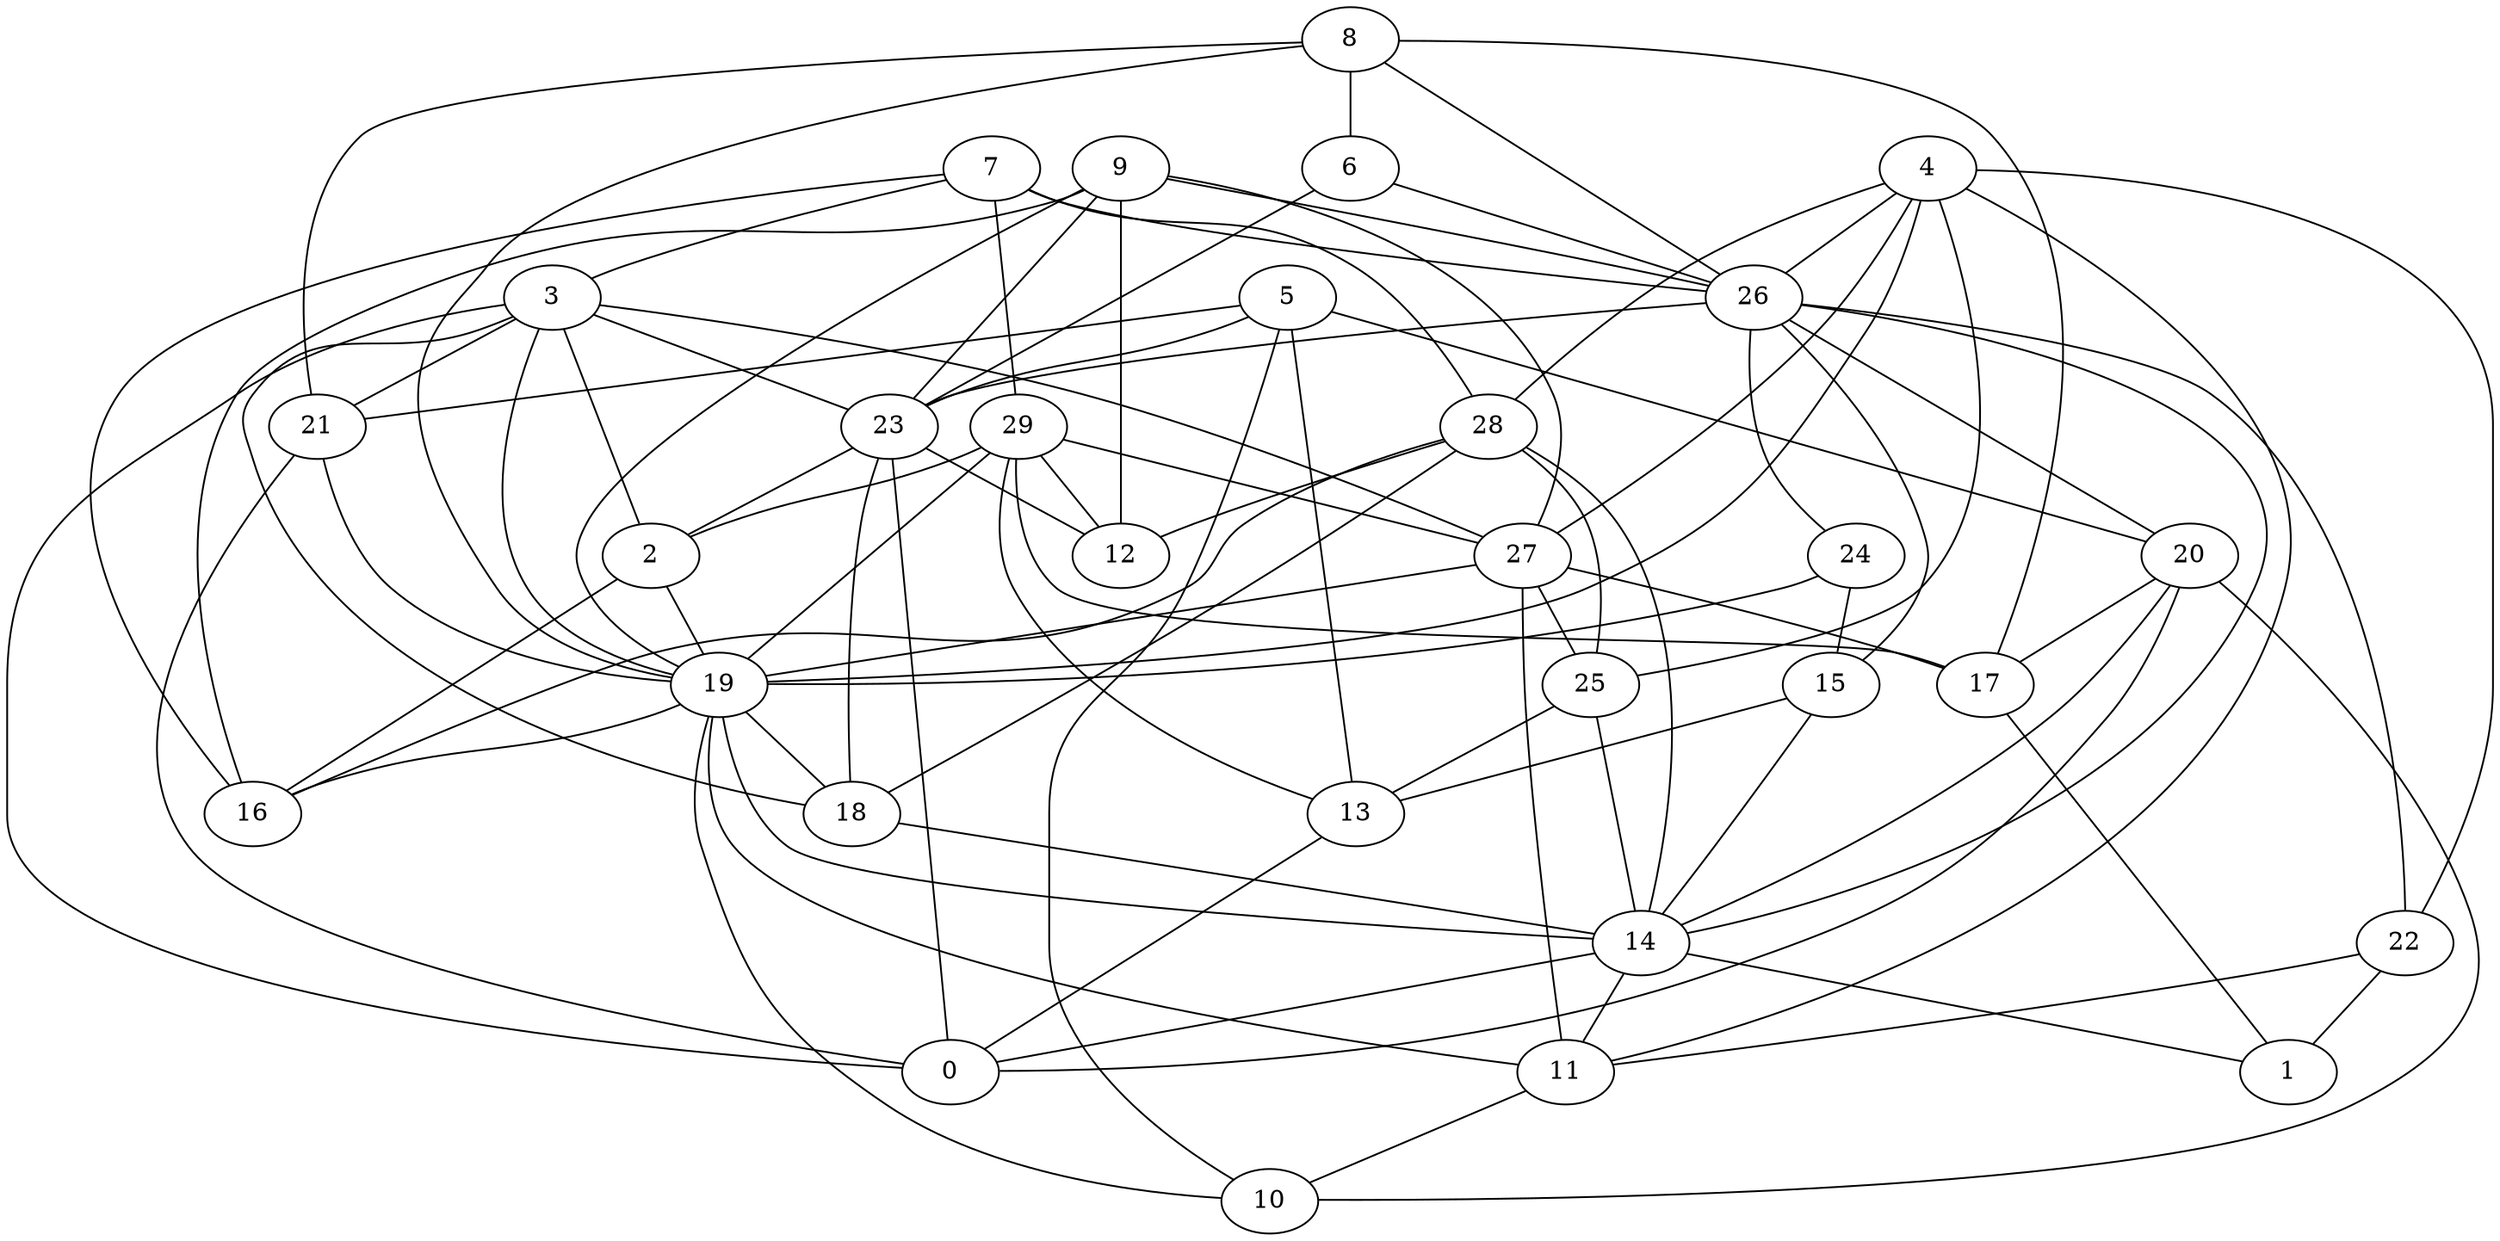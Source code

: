 digraph GG_graph {

subgraph G_graph {
edge [color = black]
"29" -> "13" [dir = none]
"29" -> "19" [dir = none]
"29" -> "2" [dir = none]
"29" -> "12" [dir = none]
"29" -> "17" [dir = none]
"29" -> "27" [dir = none]
"28" -> "18" [dir = none]
"28" -> "25" [dir = none]
"28" -> "14" [dir = none]
"28" -> "12" [dir = none]
"26" -> "23" [dir = none]
"26" -> "22" [dir = none]
"26" -> "15" [dir = none]
"26" -> "14" [dir = none]
"26" -> "20" [dir = none]
"26" -> "24" [dir = none]
"14" -> "11" [dir = none]
"14" -> "1" [dir = none]
"14" -> "0" [dir = none]
"19" -> "11" [dir = none]
"19" -> "10" [dir = none]
"19" -> "16" [dir = none]
"19" -> "18" [dir = none]
"19" -> "14" [dir = none]
"20" -> "0" [dir = none]
"20" -> "10" [dir = none]
"20" -> "17" [dir = none]
"20" -> "14" [dir = none]
"17" -> "1" [dir = none]
"9" -> "23" [dir = none]
"9" -> "12" [dir = none]
"9" -> "26" [dir = none]
"9" -> "27" [dir = none]
"9" -> "16" [dir = none]
"22" -> "11" [dir = none]
"22" -> "1" [dir = none]
"15" -> "13" [dir = none]
"15" -> "14" [dir = none]
"13" -> "0" [dir = none]
"7" -> "26" [dir = none]
"7" -> "29" [dir = none]
"7" -> "16" [dir = none]
"7" -> "3" [dir = none]
"7" -> "28" [dir = none]
"27" -> "25" [dir = none]
"27" -> "11" [dir = none]
"27" -> "17" [dir = none]
"27" -> "19" [dir = none]
"18" -> "14" [dir = none]
"11" -> "10" [dir = none]
"5" -> "20" [dir = none]
"5" -> "23" [dir = none]
"5" -> "10" [dir = none]
"5" -> "21" [dir = none]
"5" -> "13" [dir = none]
"24" -> "15" [dir = none]
"24" -> "19" [dir = none]
"8" -> "21" [dir = none]
"8" -> "17" [dir = none]
"8" -> "19" [dir = none]
"8" -> "26" [dir = none]
"8" -> "6" [dir = none]
"4" -> "28" [dir = none]
"4" -> "27" [dir = none]
"4" -> "19" [dir = none]
"4" -> "26" [dir = none]
"4" -> "11" [dir = none]
"4" -> "25" [dir = none]
"4" -> "22" [dir = none]
"21" -> "19" [dir = none]
"21" -> "0" [dir = none]
"23" -> "12" [dir = none]
"23" -> "2" [dir = none]
"23" -> "18" [dir = none]
"6" -> "23" [dir = none]
"6" -> "26" [dir = none]
"3" -> "0" [dir = none]
"3" -> "23" [dir = none]
"3" -> "19" [dir = none]
"3" -> "2" [dir = none]
"3" -> "27" [dir = none]
"3" -> "18" [dir = none]
"3" -> "21" [dir = none]
"25" -> "14" [dir = none]
"25" -> "13" [dir = none]
"2" -> "16" [dir = none]
"2" -> "19" [dir = none]
"23" -> "0" [dir = none]
"9" -> "19" [dir = none]
"28" -> "16" [dir = none]
}

}
